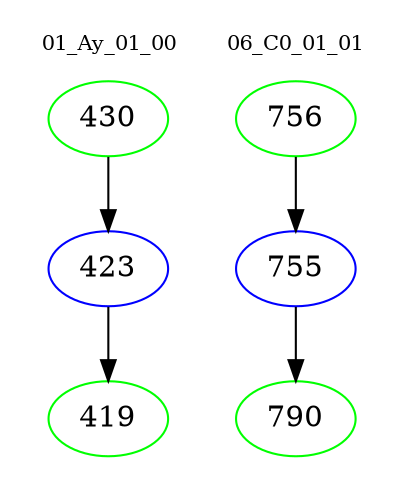 digraph{
subgraph cluster_0 {
color = white
label = "01_Ay_01_00";
fontsize=10;
T0_430 [label="430", color="green"]
T0_430 -> T0_423 [color="black"]
T0_423 [label="423", color="blue"]
T0_423 -> T0_419 [color="black"]
T0_419 [label="419", color="green"]
}
subgraph cluster_1 {
color = white
label = "06_C0_01_01";
fontsize=10;
T1_756 [label="756", color="green"]
T1_756 -> T1_755 [color="black"]
T1_755 [label="755", color="blue"]
T1_755 -> T1_790 [color="black"]
T1_790 [label="790", color="green"]
}
}
